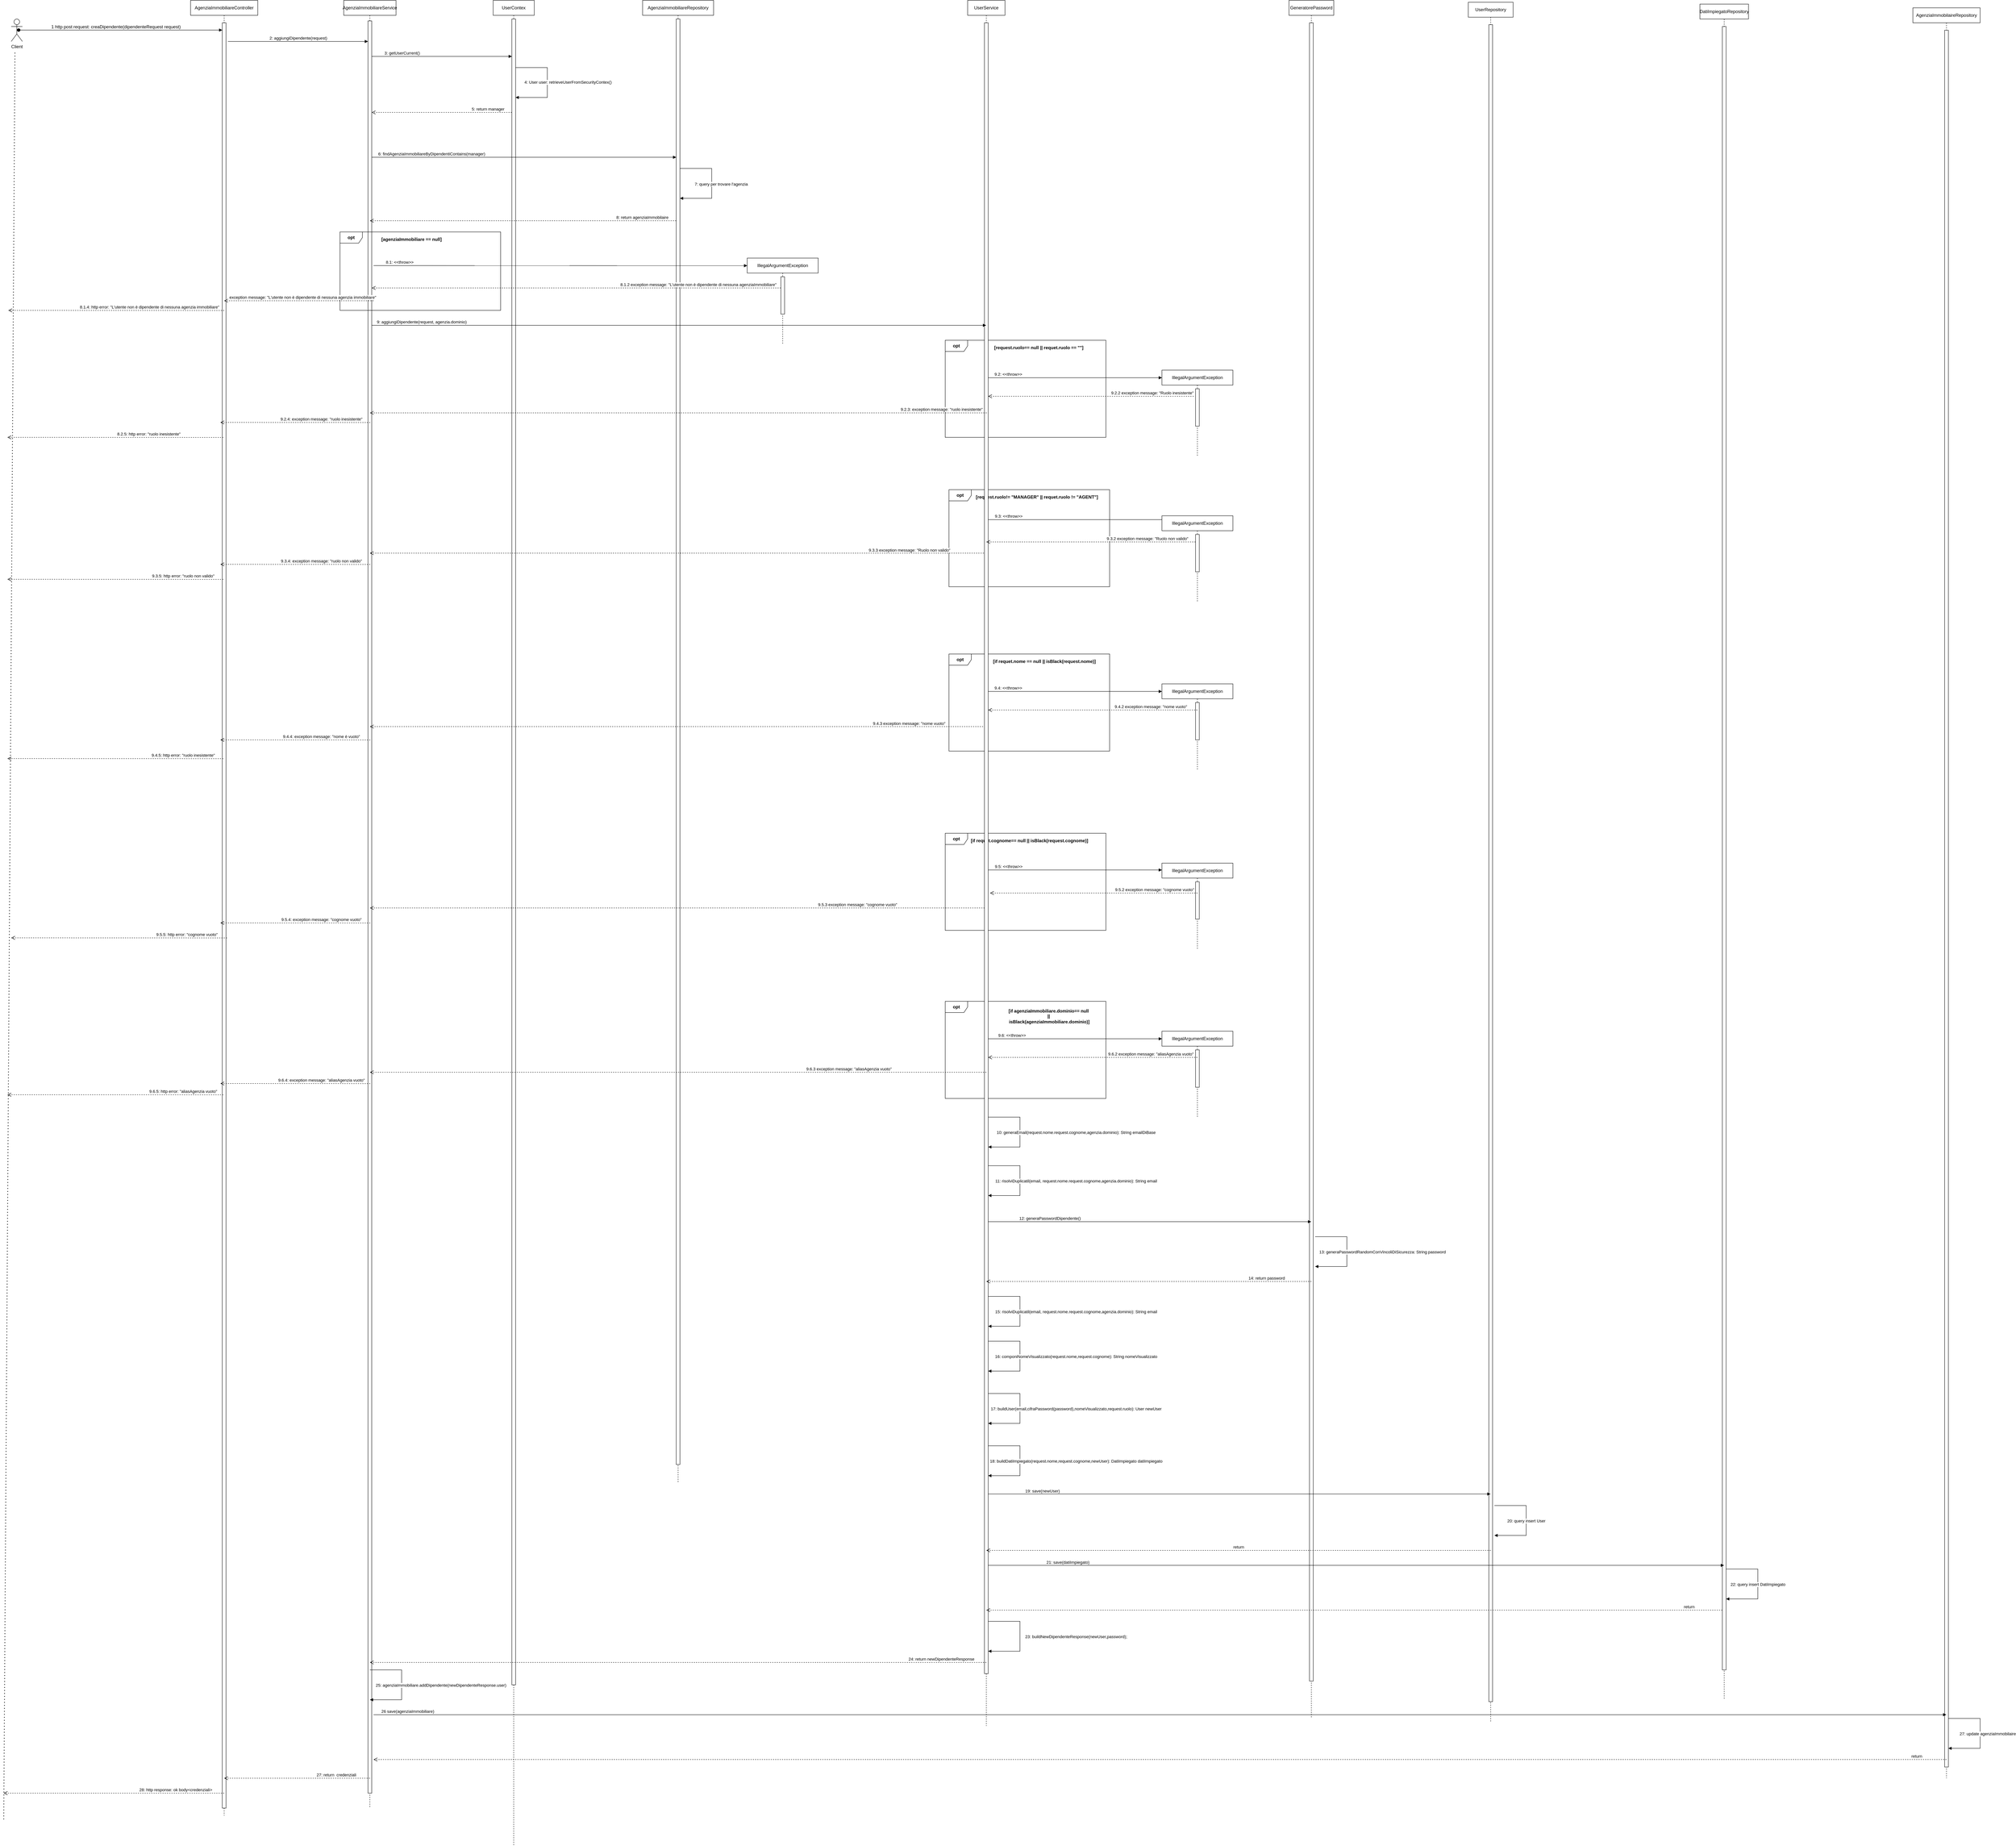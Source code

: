 <mxfile version="28.2.5">
  <diagram name="Pagina-1" id="-XG3NWOHJ_3-eHmlm58t">
    <mxGraphModel dx="2605" dy="1405" grid="1" gridSize="10" guides="1" tooltips="1" connect="1" arrows="1" fold="1" page="1" pageScale="1" pageWidth="827" pageHeight="1169" math="0" shadow="0">
      <root>
        <mxCell id="0" />
        <mxCell id="1" parent="0" />
        <mxCell id="8JB6PZW7fWWFTnTKiGVh-1" value="Client" style="shape=umlActor;verticalLabelPosition=bottom;verticalAlign=top;html=1;" parent="1" vertex="1">
          <mxGeometry x="80" y="60" width="30" height="60" as="geometry" />
        </mxCell>
        <mxCell id="8JB6PZW7fWWFTnTKiGVh-2" value="" style="endArrow=none;dashed=1;html=1;dashPattern=1 3;strokeWidth=2;rounded=0;" parent="1" edge="1">
          <mxGeometry width="50" height="50" relative="1" as="geometry">
            <mxPoint x="60" y="4880" as="sourcePoint" />
            <mxPoint x="90" y="150" as="targetPoint" />
          </mxGeometry>
        </mxCell>
        <mxCell id="8JB6PZW7fWWFTnTKiGVh-3" value="&lt;font style=&quot;font-size: 12px;&quot;&gt;1 http post request: creaDipendente(dipendenteRequest request)&lt;/font&gt;" style="html=1;verticalAlign=bottom;startArrow=oval;startFill=1;endArrow=block;startSize=8;curved=0;rounded=0;strokeWidth=1;jumpSize=14;" parent="1" edge="1">
          <mxGeometry x="-0.046" width="60" relative="1" as="geometry">
            <mxPoint x="100" y="89.5" as="sourcePoint" />
            <mxPoint x="645" y="89.5" as="targetPoint" />
            <mxPoint as="offset" />
          </mxGeometry>
        </mxCell>
        <mxCell id="8JB6PZW7fWWFTnTKiGVh-4" value="AgenziaImmobiliareController" style="shape=umlLifeline;perimeter=lifelinePerimeter;whiteSpace=wrap;html=1;container=1;dropTarget=0;collapsible=0;recursiveResize=0;outlineConnect=0;portConstraint=eastwest;newEdgeStyle={&quot;curved&quot;:0,&quot;rounded&quot;:0};" parent="1" vertex="1">
          <mxGeometry x="560" y="10" width="180" height="4860" as="geometry" />
        </mxCell>
        <mxCell id="8JB6PZW7fWWFTnTKiGVh-5" value="" style="html=1;points=[[0,0,0,0,5],[0,1,0,0,-5],[1,0,0,0,5],[1,1,0,0,-5]];perimeter=orthogonalPerimeter;outlineConnect=0;targetShapes=umlLifeline;portConstraint=eastwest;newEdgeStyle={&quot;curved&quot;:0,&quot;rounded&quot;:0};" parent="8JB6PZW7fWWFTnTKiGVh-4" vertex="1">
          <mxGeometry x="85" y="60" width="10" height="4780" as="geometry" />
        </mxCell>
        <mxCell id="8JB6PZW7fWWFTnTKiGVh-6" value="AgenziaImmobiliareService" style="shape=umlLifeline;perimeter=lifelinePerimeter;whiteSpace=wrap;html=1;container=1;dropTarget=0;collapsible=0;recursiveResize=0;outlineConnect=0;portConstraint=eastwest;newEdgeStyle={&quot;curved&quot;:0,&quot;rounded&quot;:0};" parent="1" vertex="1">
          <mxGeometry x="970" y="10" width="140" height="4840" as="geometry" />
        </mxCell>
        <mxCell id="8JB6PZW7fWWFTnTKiGVh-7" value="" style="html=1;points=[[0,0,0,0,5],[0,1,0,0,-5],[1,0,0,0,5],[1,1,0,0,-5]];perimeter=orthogonalPerimeter;outlineConnect=0;targetShapes=umlLifeline;portConstraint=eastwest;newEdgeStyle={&quot;curved&quot;:0,&quot;rounded&quot;:0};" parent="8JB6PZW7fWWFTnTKiGVh-6" vertex="1">
          <mxGeometry x="65" y="55" width="10" height="4745" as="geometry" />
        </mxCell>
        <mxCell id="8JB6PZW7fWWFTnTKiGVh-8" value="2: aggiungiDipendente(request)" style="html=1;verticalAlign=bottom;endArrow=block;curved=0;rounded=0;" parent="1" target="8JB6PZW7fWWFTnTKiGVh-7" edge="1">
          <mxGeometry width="80" relative="1" as="geometry">
            <mxPoint x="660" y="120" as="sourcePoint" />
            <mxPoint x="1040" y="120" as="targetPoint" />
          </mxGeometry>
        </mxCell>
        <mxCell id="8JB6PZW7fWWFTnTKiGVh-9" value="UserContex" style="shape=umlLifeline;perimeter=lifelinePerimeter;whiteSpace=wrap;html=1;container=1;dropTarget=0;collapsible=0;recursiveResize=0;outlineConnect=0;portConstraint=eastwest;newEdgeStyle={&quot;curved&quot;:0,&quot;rounded&quot;:0};" parent="1" vertex="1">
          <mxGeometry x="1370" y="10" width="110" height="4940" as="geometry" />
        </mxCell>
        <mxCell id="8JB6PZW7fWWFTnTKiGVh-10" value="" style="html=1;points=[[0,0,0,0,5],[0,1,0,0,-5],[1,0,0,0,5],[1,1,0,0,-5]];perimeter=orthogonalPerimeter;outlineConnect=0;targetShapes=umlLifeline;portConstraint=eastwest;newEdgeStyle={&quot;curved&quot;:0,&quot;rounded&quot;:0};" parent="8JB6PZW7fWWFTnTKiGVh-9" vertex="1">
          <mxGeometry x="50" y="50" width="10" height="4460" as="geometry" />
        </mxCell>
        <mxCell id="8JB6PZW7fWWFTnTKiGVh-11" value="3: getUserCurrent()" style="html=1;verticalAlign=bottom;endArrow=block;curved=0;rounded=0;" parent="1" target="8JB6PZW7fWWFTnTKiGVh-10" edge="1">
          <mxGeometry x="-0.571" width="80" relative="1" as="geometry">
            <mxPoint x="1045" y="160" as="sourcePoint" />
            <mxPoint x="1409.5" y="160" as="targetPoint" />
            <mxPoint as="offset" />
          </mxGeometry>
        </mxCell>
        <mxCell id="8JB6PZW7fWWFTnTKiGVh-12" value="AgenziaImmobiliareRepository" style="shape=umlLifeline;perimeter=lifelinePerimeter;whiteSpace=wrap;html=1;container=1;dropTarget=0;collapsible=0;recursiveResize=0;outlineConnect=0;portConstraint=eastwest;newEdgeStyle={&quot;curved&quot;:0,&quot;rounded&quot;:0};" parent="1" vertex="1">
          <mxGeometry x="1770" y="10" width="190" height="3970" as="geometry" />
        </mxCell>
        <mxCell id="8JB6PZW7fWWFTnTKiGVh-13" value="" style="html=1;points=[[0,0,0,0,5],[0,1,0,0,-5],[1,0,0,0,5],[1,1,0,0,-5]];perimeter=orthogonalPerimeter;outlineConnect=0;targetShapes=umlLifeline;portConstraint=eastwest;newEdgeStyle={&quot;curved&quot;:0,&quot;rounded&quot;:0};" parent="8JB6PZW7fWWFTnTKiGVh-12" vertex="1">
          <mxGeometry x="90" y="50" width="10" height="3870" as="geometry" />
        </mxCell>
        <mxCell id="8JB6PZW7fWWFTnTKiGVh-14" value="6: findAgenziaImmobiliareByDipendentiContains(manager)" style="html=1;verticalAlign=bottom;endArrow=block;curved=0;rounded=0;" parent="1" source="8JB6PZW7fWWFTnTKiGVh-7" edge="1">
          <mxGeometry x="-0.607" width="80" relative="1" as="geometry">
            <mxPoint x="1060" y="430" as="sourcePoint" />
            <mxPoint x="1860" y="430" as="targetPoint" />
            <mxPoint as="offset" />
            <Array as="points">
              <mxPoint x="1470.33" y="430" />
            </Array>
          </mxGeometry>
        </mxCell>
        <mxCell id="8JB6PZW7fWWFTnTKiGVh-15" value="5: return manager" style="html=1;verticalAlign=bottom;endArrow=open;dashed=1;endSize=8;curved=0;rounded=0;" parent="1" source="8JB6PZW7fWWFTnTKiGVh-10" edge="1">
          <mxGeometry x="-0.656" relative="1" as="geometry">
            <mxPoint x="1405" y="310" as="sourcePoint" />
            <mxPoint x="1045" y="310" as="targetPoint" />
            <mxPoint as="offset" />
          </mxGeometry>
        </mxCell>
        <mxCell id="8JB6PZW7fWWFTnTKiGVh-16" value="4: User user: retrieveUserFromSecurityContex()" style="html=1;verticalAlign=bottom;endArrow=block;curved=0;rounded=0;" parent="1" source="8JB6PZW7fWWFTnTKiGVh-10" edge="1">
          <mxGeometry x="0.061" y="55" width="80" relative="1" as="geometry">
            <mxPoint x="1435" y="190" as="sourcePoint" />
            <mxPoint x="1430" y="270" as="targetPoint" />
            <Array as="points">
              <mxPoint x="1515" y="190" />
              <mxPoint x="1515" y="270" />
            </Array>
            <mxPoint as="offset" />
          </mxGeometry>
        </mxCell>
        <mxCell id="8JB6PZW7fWWFTnTKiGVh-18" value="7: query per trovare l&#39;agenzia" style="html=1;verticalAlign=bottom;endArrow=block;curved=0;rounded=0;" parent="1" edge="1">
          <mxGeometry x="0.082" y="25" width="80" relative="1" as="geometry">
            <mxPoint x="1870" y="460" as="sourcePoint" />
            <mxPoint x="1870" y="540" as="targetPoint" />
            <Array as="points">
              <mxPoint x="1955" y="460" />
              <mxPoint x="1955" y="540" />
            </Array>
            <mxPoint as="offset" />
          </mxGeometry>
        </mxCell>
        <mxCell id="8JB6PZW7fWWFTnTKiGVh-19" value="8: return agenziaImmobilaire" style="html=1;verticalAlign=bottom;endArrow=open;dashed=1;endSize=8;curved=0;rounded=0;" parent="1" target="8JB6PZW7fWWFTnTKiGVh-6" edge="1">
          <mxGeometry x="-0.778" relative="1" as="geometry">
            <mxPoint x="1860" y="600" as="sourcePoint" />
            <mxPoint x="1780" y="600" as="targetPoint" />
            <mxPoint as="offset" />
          </mxGeometry>
        </mxCell>
        <mxCell id="8JB6PZW7fWWFTnTKiGVh-20" value="&lt;b&gt;opt&lt;/b&gt;" style="shape=umlFrame;whiteSpace=wrap;html=1;pointerEvents=0;" parent="1" vertex="1">
          <mxGeometry x="960" y="630" width="430" height="210" as="geometry" />
        </mxCell>
        <mxCell id="8JB6PZW7fWWFTnTKiGVh-21" value="[agenziaImmobiliare == null]" style="text;align=center;fontStyle=1;verticalAlign=middle;spacingLeft=3;spacingRight=3;strokeColor=none;rotatable=0;points=[[0,0.5],[1,0.5]];portConstraint=eastwest;html=1;" parent="1" vertex="1">
          <mxGeometry x="1070" y="650" width="161" as="geometry" />
        </mxCell>
        <mxCell id="8JB6PZW7fWWFTnTKiGVh-22" value="IllegalArgumentException" style="shape=umlLifeline;perimeter=lifelinePerimeter;whiteSpace=wrap;html=1;container=1;dropTarget=0;collapsible=0;recursiveResize=0;outlineConnect=0;portConstraint=eastwest;newEdgeStyle={&quot;curved&quot;:0,&quot;rounded&quot;:0};" parent="1" vertex="1">
          <mxGeometry x="2050" y="700" width="190" height="230" as="geometry" />
        </mxCell>
        <mxCell id="8JB6PZW7fWWFTnTKiGVh-23" value="" style="html=1;points=[[0,0,0,0,5],[0,1,0,0,-5],[1,0,0,0,5],[1,1,0,0,-5]];perimeter=orthogonalPerimeter;outlineConnect=0;targetShapes=umlLifeline;portConstraint=eastwest;newEdgeStyle={&quot;curved&quot;:0,&quot;rounded&quot;:0};" parent="8JB6PZW7fWWFTnTKiGVh-22" vertex="1">
          <mxGeometry x="90" y="50" width="10" height="100" as="geometry" />
        </mxCell>
        <mxCell id="8JB6PZW7fWWFTnTKiGVh-24" value="9.2: &amp;lt;&amp;lt;throw&amp;gt;&amp;gt;&amp;nbsp;" style="html=1;verticalAlign=bottom;endArrow=block;curved=0;rounded=0;" parent="1" edge="1" source="HBDuKSjmfl1NLGihpZk7-3">
          <mxGeometry x="-0.763" width="80" relative="1" as="geometry">
            <mxPoint x="2170" y="1020" as="sourcePoint" />
            <mxPoint x="3160" y="1020.31" as="targetPoint" />
            <mxPoint as="offset" />
          </mxGeometry>
        </mxCell>
        <mxCell id="8JB6PZW7fWWFTnTKiGVh-25" value="8.1.2 exception message: &quot;L&#39;utente non è dipendente di nessuna agenziaImmobiliare&quot;" style="html=1;verticalAlign=bottom;endArrow=open;dashed=1;endSize=8;curved=0;rounded=0;" parent="1" target="8JB6PZW7fWWFTnTKiGVh-7" edge="1">
          <mxGeometry x="-0.595" relative="1" as="geometry">
            <mxPoint x="2140" y="780" as="sourcePoint" />
            <mxPoint x="2060" y="780" as="targetPoint" />
            <mxPoint as="offset" />
          </mxGeometry>
        </mxCell>
        <mxCell id="8JB6PZW7fWWFTnTKiGVh-26" value="exception message: &quot;L&#39;utente non è dipendente di nessuna agenzia immobiliare&quot;" style="html=1;verticalAlign=bottom;endArrow=open;dashed=1;endSize=8;curved=0;rounded=0;" parent="1" target="8JB6PZW7fWWFTnTKiGVh-4" edge="1">
          <mxGeometry x="-0.051" relative="1" as="geometry">
            <mxPoint x="1050" y="814.23" as="sourcePoint" />
            <mxPoint x="970" y="814.23" as="targetPoint" />
            <mxPoint as="offset" />
          </mxGeometry>
        </mxCell>
        <mxCell id="8JB6PZW7fWWFTnTKiGVh-27" value="8.1.4: http error: &quot;L&#39;utente non è dipendente di nessuna agenzia immobiliare&quot;" style="html=1;verticalAlign=bottom;endArrow=open;dashed=1;endSize=8;curved=0;rounded=0;" parent="1" edge="1">
          <mxGeometry x="-0.307" relative="1" as="geometry">
            <mxPoint x="650" y="840.23" as="sourcePoint" />
            <mxPoint x="72.381" y="840" as="targetPoint" />
            <mxPoint as="offset" />
          </mxGeometry>
        </mxCell>
        <mxCell id="8JB6PZW7fWWFTnTKiGVh-28" value="&lt;b&gt;opt&lt;/b&gt;" style="shape=umlFrame;whiteSpace=wrap;html=1;pointerEvents=0;" parent="1" vertex="1">
          <mxGeometry x="2580" y="920" width="430" height="260" as="geometry" />
        </mxCell>
        <mxCell id="8JB6PZW7fWWFTnTKiGVh-29" value="[request.ruolo== null || requet.ruolo == &quot;&quot;]" style="text;align=center;fontStyle=1;verticalAlign=middle;spacingLeft=3;spacingRight=3;strokeColor=none;rotatable=0;points=[[0,0.5],[1,0.5]];portConstraint=eastwest;html=1;" parent="1" vertex="1">
          <mxGeometry x="2720" y="940" width="220" as="geometry" />
        </mxCell>
        <mxCell id="8JB6PZW7fWWFTnTKiGVh-30" value="IllegalArgumentException" style="shape=umlLifeline;perimeter=lifelinePerimeter;whiteSpace=wrap;html=1;container=1;dropTarget=0;collapsible=0;recursiveResize=0;outlineConnect=0;portConstraint=eastwest;newEdgeStyle={&quot;curved&quot;:0,&quot;rounded&quot;:0};" parent="1" vertex="1">
          <mxGeometry x="3160" y="1000" width="190" height="230" as="geometry" />
        </mxCell>
        <mxCell id="8JB6PZW7fWWFTnTKiGVh-31" value="" style="html=1;points=[[0,0,0,0,5],[0,1,0,0,-5],[1,0,0,0,5],[1,1,0,0,-5]];perimeter=orthogonalPerimeter;outlineConnect=0;targetShapes=umlLifeline;portConstraint=eastwest;newEdgeStyle={&quot;curved&quot;:0,&quot;rounded&quot;:0};" parent="8JB6PZW7fWWFTnTKiGVh-30" vertex="1">
          <mxGeometry x="90" y="50" width="10" height="100" as="geometry" />
        </mxCell>
        <mxCell id="8JB6PZW7fWWFTnTKiGVh-32" value="9.2.2 exception message: &quot;Ruolo inesistente&quot;" style="html=1;verticalAlign=bottom;endArrow=open;dashed=1;endSize=8;curved=0;rounded=0;" parent="1" edge="1" target="HBDuKSjmfl1NLGihpZk7-3">
          <mxGeometry x="-0.595" relative="1" as="geometry">
            <mxPoint x="3245" y="1070" as="sourcePoint" />
            <mxPoint x="2160" y="1070" as="targetPoint" />
            <mxPoint as="offset" />
          </mxGeometry>
        </mxCell>
        <mxCell id="8JB6PZW7fWWFTnTKiGVh-33" value="9.2.4: exception message: &quot;ruolo inesistente&quot;" style="html=1;verticalAlign=bottom;endArrow=open;dashed=1;endSize=8;curved=0;rounded=0;" parent="1" edge="1">
          <mxGeometry x="-0.347" relative="1" as="geometry">
            <mxPoint x="1041" y="1140.23" as="sourcePoint" />
            <mxPoint x="640" y="1140" as="targetPoint" />
            <mxPoint as="offset" />
          </mxGeometry>
        </mxCell>
        <mxCell id="8JB6PZW7fWWFTnTKiGVh-34" value="8.2.5: http error: &quot;ruolo inesistente&quot;" style="html=1;verticalAlign=bottom;endArrow=open;dashed=1;endSize=8;curved=0;rounded=0;" parent="1" edge="1">
          <mxGeometry x="-0.307" relative="1" as="geometry">
            <mxPoint x="647.619" y="1180.23" as="sourcePoint" />
            <mxPoint x="70" y="1180" as="targetPoint" />
            <mxPoint as="offset" />
          </mxGeometry>
        </mxCell>
        <mxCell id="8JB6PZW7fWWFTnTKiGVh-35" value="&lt;b&gt;opt&lt;/b&gt;" style="shape=umlFrame;whiteSpace=wrap;html=1;pointerEvents=0;" parent="1" vertex="1">
          <mxGeometry x="2590" y="1320" width="430" height="260" as="geometry" />
        </mxCell>
        <mxCell id="8JB6PZW7fWWFTnTKiGVh-36" value="[request.ruolo!= &quot;MANAGER&quot; || requet.ruolo != &quot;AGENT&quot;]" style="text;align=center;fontStyle=1;verticalAlign=middle;spacingLeft=3;spacingRight=3;strokeColor=none;rotatable=0;points=[[0,0.5],[1,0.5]];portConstraint=eastwest;html=1;" parent="1" vertex="1">
          <mxGeometry x="2680" y="1340" width="290" as="geometry" />
        </mxCell>
        <mxCell id="8JB6PZW7fWWFTnTKiGVh-37" value="9.3: &amp;lt;&amp;lt;throw&amp;gt;&amp;gt;&amp;nbsp;" style="html=1;verticalAlign=bottom;endArrow=block;curved=0;rounded=0;" parent="1" edge="1" source="HBDuKSjmfl1NLGihpZk7-1">
          <mxGeometry x="-0.748" width="80" relative="1" as="geometry">
            <mxPoint x="2180" y="1400" as="sourcePoint" />
            <mxPoint x="3170" y="1400.31" as="targetPoint" />
            <mxPoint as="offset" />
          </mxGeometry>
        </mxCell>
        <mxCell id="8JB6PZW7fWWFTnTKiGVh-38" value="IllegalArgumentException" style="shape=umlLifeline;perimeter=lifelinePerimeter;whiteSpace=wrap;html=1;container=1;dropTarget=0;collapsible=0;recursiveResize=0;outlineConnect=0;portConstraint=eastwest;newEdgeStyle={&quot;curved&quot;:0,&quot;rounded&quot;:0};" parent="1" vertex="1">
          <mxGeometry x="3160" y="1390" width="190" height="230" as="geometry" />
        </mxCell>
        <mxCell id="8JB6PZW7fWWFTnTKiGVh-39" value="" style="html=1;points=[[0,0,0,0,5],[0,1,0,0,-5],[1,0,0,0,5],[1,1,0,0,-5]];perimeter=orthogonalPerimeter;outlineConnect=0;targetShapes=umlLifeline;portConstraint=eastwest;newEdgeStyle={&quot;curved&quot;:0,&quot;rounded&quot;:0};" parent="8JB6PZW7fWWFTnTKiGVh-38" vertex="1">
          <mxGeometry x="90" y="50" width="10" height="100" as="geometry" />
        </mxCell>
        <mxCell id="8JB6PZW7fWWFTnTKiGVh-40" value="9.3.3 exception message: &quot;Ruolo non valido&quot;" style="html=1;verticalAlign=bottom;endArrow=open;dashed=1;endSize=8;curved=0;rounded=0;" parent="1" edge="1" target="8JB6PZW7fWWFTnTKiGVh-6">
          <mxGeometry x="-0.751" y="1" relative="1" as="geometry">
            <mxPoint x="2689.5" y="1490" as="sourcePoint" />
            <mxPoint x="1060" y="1490" as="targetPoint" />
            <mxPoint as="offset" />
          </mxGeometry>
        </mxCell>
        <mxCell id="8JB6PZW7fWWFTnTKiGVh-42" value="9.3.5: http error: &quot;ruolo non valido&quot;" style="html=1;verticalAlign=bottom;endArrow=open;dashed=1;endSize=8;curved=0;rounded=0;" parent="1" edge="1">
          <mxGeometry x="-0.627" relative="1" as="geometry">
            <mxPoint x="647.619" y="1560.23" as="sourcePoint" />
            <mxPoint x="70" y="1560" as="targetPoint" />
            <mxPoint as="offset" />
          </mxGeometry>
        </mxCell>
        <mxCell id="8JB6PZW7fWWFTnTKiGVh-43" value="&lt;b&gt;opt&lt;/b&gt;" style="shape=umlFrame;whiteSpace=wrap;html=1;pointerEvents=0;" parent="1" vertex="1">
          <mxGeometry x="2590" y="1760" width="430" height="260" as="geometry" />
        </mxCell>
        <mxCell id="8JB6PZW7fWWFTnTKiGVh-44" value="[if requet.nome == null || isBlack(request.nome)]" style="text;align=center;fontStyle=1;verticalAlign=middle;spacingLeft=3;spacingRight=3;strokeColor=none;rotatable=0;points=[[0,0.5],[1,0.5]];portConstraint=eastwest;html=1;" parent="1" vertex="1">
          <mxGeometry x="2700" y="1780" width="290" as="geometry" />
        </mxCell>
        <mxCell id="8JB6PZW7fWWFTnTKiGVh-45" value="IllegalArgumentException" style="shape=umlLifeline;perimeter=lifelinePerimeter;whiteSpace=wrap;html=1;container=1;dropTarget=0;collapsible=0;recursiveResize=0;outlineConnect=0;portConstraint=eastwest;newEdgeStyle={&quot;curved&quot;:0,&quot;rounded&quot;:0};" parent="1" vertex="1">
          <mxGeometry x="3160" y="1840" width="190" height="230" as="geometry" />
        </mxCell>
        <mxCell id="8JB6PZW7fWWFTnTKiGVh-46" value="" style="html=1;points=[[0,0,0,0,5],[0,1,0,0,-5],[1,0,0,0,5],[1,1,0,0,-5]];perimeter=orthogonalPerimeter;outlineConnect=0;targetShapes=umlLifeline;portConstraint=eastwest;newEdgeStyle={&quot;curved&quot;:0,&quot;rounded&quot;:0};" parent="8JB6PZW7fWWFTnTKiGVh-45" vertex="1">
          <mxGeometry x="90" y="50" width="10" height="100" as="geometry" />
        </mxCell>
        <mxCell id="8JB6PZW7fWWFTnTKiGVh-47" value="9.4: &amp;lt;&amp;lt;throw&amp;gt;&amp;gt;&amp;nbsp;" style="html=1;verticalAlign=bottom;endArrow=block;curved=0;rounded=0;" parent="1" edge="1" source="HBDuKSjmfl1NLGihpZk7-3">
          <mxGeometry x="-0.763" width="80" relative="1" as="geometry">
            <mxPoint x="2170" y="1860" as="sourcePoint" />
            <mxPoint x="3160" y="1860.31" as="targetPoint" />
            <mxPoint as="offset" />
          </mxGeometry>
        </mxCell>
        <mxCell id="8JB6PZW7fWWFTnTKiGVh-48" value="9.4.3 exception message: &quot;nome vuoto&quot;" style="html=1;verticalAlign=bottom;endArrow=open;dashed=1;endSize=8;curved=0;rounded=0;" parent="1" edge="1" target="8JB6PZW7fWWFTnTKiGVh-6">
          <mxGeometry x="-0.751" y="1" relative="1" as="geometry">
            <mxPoint x="2687.5" y="1954.38" as="sourcePoint" />
            <mxPoint x="1602.5" y="1954.38" as="targetPoint" />
            <mxPoint as="offset" />
          </mxGeometry>
        </mxCell>
        <mxCell id="8JB6PZW7fWWFTnTKiGVh-49" value="9.4.4: exception message: &quot;nome è vuoto&quot;" style="html=1;verticalAlign=bottom;endArrow=open;dashed=1;endSize=8;curved=0;rounded=0;" parent="1" edge="1">
          <mxGeometry x="-0.347" relative="1" as="geometry">
            <mxPoint x="1041" y="1990.23" as="sourcePoint" />
            <mxPoint x="640" y="1990" as="targetPoint" />
            <mxPoint as="offset" />
          </mxGeometry>
        </mxCell>
        <mxCell id="8JB6PZW7fWWFTnTKiGVh-52" value="9.4.5: http error: &quot;ruolo inesistente&quot;" style="html=1;verticalAlign=bottom;endArrow=open;dashed=1;endSize=8;curved=0;rounded=0;" parent="1" edge="1">
          <mxGeometry x="-0.627" relative="1" as="geometry">
            <mxPoint x="647.619" y="2040.23" as="sourcePoint" />
            <mxPoint x="70" y="2040" as="targetPoint" />
            <mxPoint as="offset" />
          </mxGeometry>
        </mxCell>
        <mxCell id="8JB6PZW7fWWFTnTKiGVh-53" value="&lt;b&gt;opt&lt;/b&gt;" style="shape=umlFrame;whiteSpace=wrap;html=1;pointerEvents=0;" parent="1" vertex="1">
          <mxGeometry x="2580" y="2240" width="430" height="260" as="geometry" />
        </mxCell>
        <mxCell id="8JB6PZW7fWWFTnTKiGVh-54" value="IllegalArgumentException" style="shape=umlLifeline;perimeter=lifelinePerimeter;whiteSpace=wrap;html=1;container=1;dropTarget=0;collapsible=0;recursiveResize=0;outlineConnect=0;portConstraint=eastwest;newEdgeStyle={&quot;curved&quot;:0,&quot;rounded&quot;:0};" parent="1" vertex="1">
          <mxGeometry x="3160" y="2320" width="190" height="230" as="geometry" />
        </mxCell>
        <mxCell id="8JB6PZW7fWWFTnTKiGVh-55" value="" style="html=1;points=[[0,0,0,0,5],[0,1,0,0,-5],[1,0,0,0,5],[1,1,0,0,-5]];perimeter=orthogonalPerimeter;outlineConnect=0;targetShapes=umlLifeline;portConstraint=eastwest;newEdgeStyle={&quot;curved&quot;:0,&quot;rounded&quot;:0};" parent="8JB6PZW7fWWFTnTKiGVh-54" vertex="1">
          <mxGeometry x="90" y="50" width="10" height="100" as="geometry" />
        </mxCell>
        <mxCell id="8JB6PZW7fWWFTnTKiGVh-56" value="9.5: &amp;lt;&amp;lt;throw&amp;gt;&amp;gt;&amp;nbsp;" style="html=1;verticalAlign=bottom;endArrow=block;curved=0;rounded=0;" parent="1" edge="1" source="HBDuKSjmfl1NLGihpZk7-1">
          <mxGeometry x="-0.741" width="80" relative="1" as="geometry">
            <mxPoint x="2170" y="2338" as="sourcePoint" />
            <mxPoint x="3160" y="2338.31" as="targetPoint" />
            <mxPoint as="offset" />
          </mxGeometry>
        </mxCell>
        <mxCell id="8JB6PZW7fWWFTnTKiGVh-57" value="9.5.2 exception message: &quot;cognome vuoto&quot;" style="html=1;verticalAlign=bottom;endArrow=open;dashed=1;endSize=8;curved=0;rounded=0;" parent="1" edge="1">
          <mxGeometry x="-0.586" relative="1" as="geometry">
            <mxPoint x="3255.37" y="2400" as="sourcePoint" />
            <mxPoint x="2700.0" y="2400" as="targetPoint" />
            <mxPoint as="offset" />
          </mxGeometry>
        </mxCell>
        <mxCell id="8JB6PZW7fWWFTnTKiGVh-58" value="9.5.4: exception message: &quot;cognome vuoto&quot;" style="html=1;verticalAlign=bottom;endArrow=open;dashed=1;endSize=8;curved=0;rounded=0;" parent="1" edge="1">
          <mxGeometry x="-0.347" relative="1" as="geometry">
            <mxPoint x="1041" y="2480.23" as="sourcePoint" />
            <mxPoint x="640" y="2480" as="targetPoint" />
            <mxPoint as="offset" />
          </mxGeometry>
        </mxCell>
        <mxCell id="8JB6PZW7fWWFTnTKiGVh-59" value="9.5.5: http error: &quot;cognome vuoto&quot;" style="html=1;verticalAlign=bottom;endArrow=open;dashed=1;endSize=8;curved=0;rounded=0;" parent="1" edge="1">
          <mxGeometry x="-0.627" relative="1" as="geometry">
            <mxPoint x="657.619" y="2520.23" as="sourcePoint" />
            <mxPoint x="80" y="2520" as="targetPoint" />
            <mxPoint as="offset" />
          </mxGeometry>
        </mxCell>
        <mxCell id="8JB6PZW7fWWFTnTKiGVh-60" value="&lt;b&gt;opt&lt;/b&gt;" style="shape=umlFrame;whiteSpace=wrap;html=1;pointerEvents=0;" parent="1" vertex="1">
          <mxGeometry x="2580" y="2690" width="430" height="260" as="geometry" />
        </mxCell>
        <mxCell id="8JB6PZW7fWWFTnTKiGVh-61" value="[if requet.cognome== null || isBlack(request.cognome)]" style="text;align=center;fontStyle=1;verticalAlign=middle;spacingLeft=3;spacingRight=3;strokeColor=none;rotatable=0;points=[[0,0.5],[1,0.5]];portConstraint=eastwest;html=1;" parent="1" vertex="1">
          <mxGeometry x="2660" y="2260" width="290" as="geometry" />
        </mxCell>
        <mxCell id="8JB6PZW7fWWFTnTKiGVh-62" value="[if agenziaImmobiliare.dominio== null&amp;nbsp;&lt;div&gt;||&amp;nbsp;&lt;/div&gt;&lt;div&gt;isBlack(agenziaImmobiliare.dominio)]&lt;/div&gt;" style="text;align=center;fontStyle=1;verticalAlign=middle;spacingLeft=3;spacingRight=3;strokeColor=none;rotatable=0;points=[[0,0.5],[1,0.5]];portConstraint=eastwest;html=1;" parent="1" vertex="1">
          <mxGeometry x="2695" y="2700" width="325" height="60" as="geometry" />
        </mxCell>
        <mxCell id="8JB6PZW7fWWFTnTKiGVh-63" value="IllegalArgumentException" style="shape=umlLifeline;perimeter=lifelinePerimeter;whiteSpace=wrap;html=1;container=1;dropTarget=0;collapsible=0;recursiveResize=0;outlineConnect=0;portConstraint=eastwest;newEdgeStyle={&quot;curved&quot;:0,&quot;rounded&quot;:0};" parent="1" vertex="1">
          <mxGeometry x="3160" y="2770" width="190" height="230" as="geometry" />
        </mxCell>
        <mxCell id="8JB6PZW7fWWFTnTKiGVh-64" value="" style="html=1;points=[[0,0,0,0,5],[0,1,0,0,-5],[1,0,0,0,5],[1,1,0,0,-5]];perimeter=orthogonalPerimeter;outlineConnect=0;targetShapes=umlLifeline;portConstraint=eastwest;newEdgeStyle={&quot;curved&quot;:0,&quot;rounded&quot;:0};" parent="8JB6PZW7fWWFTnTKiGVh-63" vertex="1">
          <mxGeometry x="90" y="50" width="10" height="100" as="geometry" />
        </mxCell>
        <mxCell id="8JB6PZW7fWWFTnTKiGVh-65" value="9.6: &amp;lt;&amp;lt;throw&amp;gt;&amp;gt;&amp;nbsp;" style="html=1;verticalAlign=bottom;endArrow=block;curved=0;rounded=0;" parent="1" edge="1" source="HBDuKSjmfl1NLGihpZk7-3">
          <mxGeometry x="-0.72" width="80" relative="1" as="geometry">
            <mxPoint x="2170" y="2790" as="sourcePoint" />
            <mxPoint x="3160" y="2790.31" as="targetPoint" />
            <mxPoint as="offset" />
          </mxGeometry>
        </mxCell>
        <mxCell id="8JB6PZW7fWWFTnTKiGVh-66" value="9.6.2 exception message: &quot;aliasAgenzia vuoto&quot;" style="html=1;verticalAlign=bottom;endArrow=open;dashed=1;endSize=8;curved=0;rounded=0;" parent="1" edge="1" target="HBDuKSjmfl1NLGihpZk7-3">
          <mxGeometry x="-0.554" relative="1" as="geometry">
            <mxPoint x="3255" y="2840" as="sourcePoint" />
            <mxPoint x="2170" y="2840" as="targetPoint" />
            <mxPoint as="offset" />
          </mxGeometry>
        </mxCell>
        <mxCell id="8JB6PZW7fWWFTnTKiGVh-67" value="9.6.4: exception message: &quot;aliasAgenzia vuoto&quot;" style="html=1;verticalAlign=bottom;endArrow=open;dashed=1;endSize=8;curved=0;rounded=0;" parent="1" edge="1">
          <mxGeometry x="-0.347" relative="1" as="geometry">
            <mxPoint x="1041" y="2910.23" as="sourcePoint" />
            <mxPoint x="640" y="2910" as="targetPoint" />
            <mxPoint as="offset" />
          </mxGeometry>
        </mxCell>
        <mxCell id="8JB6PZW7fWWFTnTKiGVh-68" value="9.6.5: http error: &quot;aliasAgenzia vuoto&quot;" style="html=1;verticalAlign=bottom;endArrow=open;dashed=1;endSize=8;curved=0;rounded=0;" parent="1" edge="1">
          <mxGeometry x="-0.627" relative="1" as="geometry">
            <mxPoint x="647.619" y="2940.23" as="sourcePoint" />
            <mxPoint x="70" y="2940" as="targetPoint" />
            <mxPoint as="offset" />
          </mxGeometry>
        </mxCell>
        <mxCell id="HBDuKSjmfl1NLGihpZk7-1" value="UserService" style="shape=umlLifeline;perimeter=lifelinePerimeter;whiteSpace=wrap;html=1;container=1;dropTarget=0;collapsible=0;recursiveResize=0;outlineConnect=0;portConstraint=eastwest;newEdgeStyle={&quot;curved&quot;:0,&quot;rounded&quot;:0};" vertex="1" parent="1">
          <mxGeometry x="2640" y="10" width="100" height="4620" as="geometry" />
        </mxCell>
        <mxCell id="HBDuKSjmfl1NLGihpZk7-3" value="" style="html=1;points=[[0,0,0,0,5],[0,1,0,0,-5],[1,0,0,0,5],[1,1,0,0,-5]];perimeter=orthogonalPerimeter;outlineConnect=0;targetShapes=umlLifeline;portConstraint=eastwest;newEdgeStyle={&quot;curved&quot;:0,&quot;rounded&quot;:0};" vertex="1" parent="HBDuKSjmfl1NLGihpZk7-1">
          <mxGeometry x="45" y="60" width="10" height="4420" as="geometry" />
        </mxCell>
        <mxCell id="HBDuKSjmfl1NLGihpZk7-2" value="8.1: &amp;lt;&amp;lt;throw&amp;gt;&amp;gt;&amp;nbsp;" style="html=1;verticalAlign=bottom;endArrow=block;curved=0;rounded=0;" edge="1" parent="1">
          <mxGeometry x="-0.859" width="80" relative="1" as="geometry">
            <mxPoint x="1050" y="720" as="sourcePoint" />
            <mxPoint x="2050" y="720.31" as="targetPoint" />
            <mxPoint x="1" as="offset" />
          </mxGeometry>
        </mxCell>
        <mxCell id="HBDuKSjmfl1NLGihpZk7-4" value="9: aggiungiDipendente(request, agenzia.dominio)&amp;nbsp;" style="html=1;verticalAlign=bottom;endArrow=block;curved=0;rounded=0;" edge="1" parent="1" target="HBDuKSjmfl1NLGihpZk7-1">
          <mxGeometry x="-0.836" width="80" relative="1" as="geometry">
            <mxPoint x="1045" y="880" as="sourcePoint" />
            <mxPoint x="2045" y="880.31" as="targetPoint" />
            <mxPoint as="offset" />
          </mxGeometry>
        </mxCell>
        <mxCell id="HBDuKSjmfl1NLGihpZk7-5" value="9.2.3: exception message: &quot;ruolo inesistente&quot;" style="html=1;verticalAlign=bottom;endArrow=open;dashed=1;endSize=8;curved=0;rounded=0;" edge="1" parent="1" target="8JB6PZW7fWWFTnTKiGVh-6">
          <mxGeometry x="-0.853" relative="1" as="geometry">
            <mxPoint x="2691" y="1114.46" as="sourcePoint" />
            <mxPoint x="2290" y="1114.23" as="targetPoint" />
            <mxPoint as="offset" />
          </mxGeometry>
        </mxCell>
        <mxCell id="HBDuKSjmfl1NLGihpZk7-7" value="9.3.2 exception message: &quot;Ruolo non valido&quot;" style="html=1;verticalAlign=bottom;endArrow=open;dashed=1;endSize=8;curved=0;rounded=0;" edge="1" parent="1" source="8JB6PZW7fWWFTnTKiGVh-39">
          <mxGeometry x="-0.536" relative="1" as="geometry">
            <mxPoint x="3250" y="1465" as="sourcePoint" />
            <mxPoint x="2690" y="1460" as="targetPoint" />
            <mxPoint x="1" as="offset" />
          </mxGeometry>
        </mxCell>
        <mxCell id="HBDuKSjmfl1NLGihpZk7-8" value="9.3.4: exception message: &quot;ruolo non valido&quot;" style="html=1;verticalAlign=bottom;endArrow=open;dashed=1;endSize=8;curved=0;rounded=0;" edge="1" parent="1">
          <mxGeometry x="-0.346" relative="1" as="geometry">
            <mxPoint x="1041" y="1520.23" as="sourcePoint" />
            <mxPoint x="640" y="1520" as="targetPoint" />
            <mxPoint as="offset" />
          </mxGeometry>
        </mxCell>
        <mxCell id="HBDuKSjmfl1NLGihpZk7-9" value="9.4.2 exception message: &quot;nome vuoto&quot;" style="html=1;verticalAlign=bottom;endArrow=open;dashed=1;endSize=8;curved=0;rounded=0;" edge="1" parent="1" target="HBDuKSjmfl1NLGihpZk7-3">
          <mxGeometry x="-0.554" relative="1" as="geometry">
            <mxPoint x="3255" y="1910" as="sourcePoint" />
            <mxPoint x="2170" y="1910" as="targetPoint" />
            <mxPoint as="offset" />
          </mxGeometry>
        </mxCell>
        <mxCell id="HBDuKSjmfl1NLGihpZk7-10" value="9.5.3 exception message: &quot;cognome vuoto&quot;" style="html=1;verticalAlign=bottom;endArrow=open;dashed=1;endSize=8;curved=0;rounded=0;" edge="1" parent="1" target="8JB6PZW7fWWFTnTKiGVh-6">
          <mxGeometry x="-0.586" relative="1" as="geometry">
            <mxPoint x="2685.37" y="2440" as="sourcePoint" />
            <mxPoint x="2130" y="2440" as="targetPoint" />
            <mxPoint as="offset" />
          </mxGeometry>
        </mxCell>
        <mxCell id="HBDuKSjmfl1NLGihpZk7-11" value="9.6.3 exception message: &quot;aliasAgenzia vuoto&quot;" style="html=1;verticalAlign=bottom;endArrow=open;dashed=1;endSize=8;curved=0;rounded=0;" edge="1" parent="1" target="8JB6PZW7fWWFTnTKiGVh-6">
          <mxGeometry x="-0.554" relative="1" as="geometry">
            <mxPoint x="2690" y="2880" as="sourcePoint" />
            <mxPoint x="2130" y="2880" as="targetPoint" />
            <mxPoint as="offset" />
          </mxGeometry>
        </mxCell>
        <mxCell id="HBDuKSjmfl1NLGihpZk7-12" value="10: generaEmail(request.nome.request.cognome,agenzia.dominio): String emailDiBase" style="html=1;verticalAlign=bottom;endArrow=block;curved=0;rounded=0;" edge="1" parent="1">
          <mxGeometry x="0.08" y="150" width="80" relative="1" as="geometry">
            <mxPoint x="2695" y="3000" as="sourcePoint" />
            <mxPoint x="2695" y="3080" as="targetPoint" />
            <Array as="points">
              <mxPoint x="2780" y="3000" />
              <mxPoint x="2780" y="3080" />
            </Array>
            <mxPoint as="offset" />
          </mxGeometry>
        </mxCell>
        <mxCell id="HBDuKSjmfl1NLGihpZk7-13" value="11: risolviDuplicatil(email, request.nome.request.cognome,agenzia.dominio): String email" style="html=1;verticalAlign=bottom;endArrow=block;curved=0;rounded=0;" edge="1" parent="1">
          <mxGeometry x="0.08" y="150" width="80" relative="1" as="geometry">
            <mxPoint x="2695" y="3130" as="sourcePoint" />
            <mxPoint x="2695" y="3210" as="targetPoint" />
            <Array as="points">
              <mxPoint x="2780" y="3130" />
              <mxPoint x="2780" y="3210" />
            </Array>
            <mxPoint as="offset" />
          </mxGeometry>
        </mxCell>
        <mxCell id="HBDuKSjmfl1NLGihpZk7-14" value="GeneratorePassword" style="shape=umlLifeline;perimeter=lifelinePerimeter;whiteSpace=wrap;html=1;container=1;dropTarget=0;collapsible=0;recursiveResize=0;outlineConnect=0;portConstraint=eastwest;newEdgeStyle={&quot;curved&quot;:0,&quot;rounded&quot;:0};" vertex="1" parent="1">
          <mxGeometry x="3500" y="10" width="120" height="4600" as="geometry" />
        </mxCell>
        <mxCell id="HBDuKSjmfl1NLGihpZk7-15" value="" style="html=1;points=[[0,0,0,0,5],[0,1,0,0,-5],[1,0,0,0,5],[1,1,0,0,-5]];perimeter=orthogonalPerimeter;outlineConnect=0;targetShapes=umlLifeline;portConstraint=eastwest;newEdgeStyle={&quot;curved&quot;:0,&quot;rounded&quot;:0};" vertex="1" parent="HBDuKSjmfl1NLGihpZk7-14">
          <mxGeometry x="55" y="60" width="10" height="4440" as="geometry" />
        </mxCell>
        <mxCell id="HBDuKSjmfl1NLGihpZk7-16" value="12: generaPasswordDipendente()" style="html=1;verticalAlign=bottom;endArrow=block;curved=0;rounded=0;" edge="1" parent="1" target="HBDuKSjmfl1NLGihpZk7-14">
          <mxGeometry x="-0.618" width="80" relative="1" as="geometry">
            <mxPoint x="2695" y="3280" as="sourcePoint" />
            <mxPoint x="2775" y="3280" as="targetPoint" />
            <mxPoint as="offset" />
          </mxGeometry>
        </mxCell>
        <mxCell id="HBDuKSjmfl1NLGihpZk7-17" value="13: generaPasswordRandomConVincoliDiSicurezza: String password" style="html=1;verticalAlign=bottom;endArrow=block;curved=0;rounded=0;" edge="1" parent="1">
          <mxGeometry x="0.08" y="95" width="80" relative="1" as="geometry">
            <mxPoint x="3570" y="3320" as="sourcePoint" />
            <mxPoint x="3570" y="3400" as="targetPoint" />
            <Array as="points">
              <mxPoint x="3655" y="3320" />
              <mxPoint x="3655" y="3400" />
            </Array>
            <mxPoint as="offset" />
          </mxGeometry>
        </mxCell>
        <mxCell id="HBDuKSjmfl1NLGihpZk7-18" value="14: return password" style="html=1;verticalAlign=bottom;endArrow=open;dashed=1;endSize=8;curved=0;rounded=0;" edge="1" parent="1" target="HBDuKSjmfl1NLGihpZk7-1">
          <mxGeometry x="-0.724" relative="1" as="geometry">
            <mxPoint x="3560" y="3440" as="sourcePoint" />
            <mxPoint x="3480" y="3440" as="targetPoint" />
            <mxPoint as="offset" />
          </mxGeometry>
        </mxCell>
        <mxCell id="HBDuKSjmfl1NLGihpZk7-19" value="15: risolviDuplicatil(email, request.nome.request.cognome,agenzia.dominio): String email" style="html=1;verticalAlign=bottom;endArrow=block;curved=0;rounded=0;" edge="1" parent="1">
          <mxGeometry x="0.08" y="150" width="80" relative="1" as="geometry">
            <mxPoint x="2695" y="3480" as="sourcePoint" />
            <mxPoint x="2695" y="3560" as="targetPoint" />
            <Array as="points">
              <mxPoint x="2780" y="3480" />
              <mxPoint x="2780" y="3560" />
            </Array>
            <mxPoint as="offset" />
          </mxGeometry>
        </mxCell>
        <mxCell id="HBDuKSjmfl1NLGihpZk7-20" value="16: componiNomeVisualizzato(request.nome,request.cognome): String nomeVisualizzato" style="html=1;verticalAlign=bottom;endArrow=block;curved=0;rounded=0;" edge="1" parent="1">
          <mxGeometry x="0.08" y="150" width="80" relative="1" as="geometry">
            <mxPoint x="2695" y="3600" as="sourcePoint" />
            <mxPoint x="2695" y="3680" as="targetPoint" />
            <Array as="points">
              <mxPoint x="2780" y="3600" />
              <mxPoint x="2780" y="3680" />
            </Array>
            <mxPoint as="offset" />
          </mxGeometry>
        </mxCell>
        <mxCell id="HBDuKSjmfl1NLGihpZk7-25" value="17: buildUser(email,cifraPassword(password),nomeVisualizzato,request.ruolo): User newUser" style="html=1;verticalAlign=bottom;endArrow=block;curved=0;rounded=0;" edge="1" parent="1">
          <mxGeometry x="0.08" y="150" width="80" relative="1" as="geometry">
            <mxPoint x="2695" y="3740" as="sourcePoint" />
            <mxPoint x="2695" y="3820" as="targetPoint" />
            <Array as="points">
              <mxPoint x="2780" y="3740" />
              <mxPoint x="2780" y="3820" />
            </Array>
            <mxPoint as="offset" />
          </mxGeometry>
        </mxCell>
        <mxCell id="HBDuKSjmfl1NLGihpZk7-26" value="18: buildDatiImpiegato(request.nome,request.cognome,newUser): DatiImpiegato datiImpiegato" style="html=1;verticalAlign=bottom;endArrow=block;curved=0;rounded=0;" edge="1" parent="1">
          <mxGeometry x="0.08" y="150" width="80" relative="1" as="geometry">
            <mxPoint x="2695" y="3880" as="sourcePoint" />
            <mxPoint x="2695" y="3960" as="targetPoint" />
            <Array as="points">
              <mxPoint x="2780" y="3880" />
              <mxPoint x="2780" y="3960" />
            </Array>
            <mxPoint as="offset" />
          </mxGeometry>
        </mxCell>
        <mxCell id="HBDuKSjmfl1NLGihpZk7-27" value="UserRepository" style="shape=umlLifeline;perimeter=lifelinePerimeter;whiteSpace=wrap;html=1;container=1;dropTarget=0;collapsible=0;recursiveResize=0;outlineConnect=0;portConstraint=eastwest;newEdgeStyle={&quot;curved&quot;:0,&quot;rounded&quot;:0};" vertex="1" parent="1">
          <mxGeometry x="3980" y="15" width="120" height="4605" as="geometry" />
        </mxCell>
        <mxCell id="HBDuKSjmfl1NLGihpZk7-28" value="" style="html=1;points=[[0,0,0,0,5],[0,1,0,0,-5],[1,0,0,0,5],[1,1,0,0,-5]];perimeter=orthogonalPerimeter;outlineConnect=0;targetShapes=umlLifeline;portConstraint=eastwest;newEdgeStyle={&quot;curved&quot;:0,&quot;rounded&quot;:0};" vertex="1" parent="HBDuKSjmfl1NLGihpZk7-27">
          <mxGeometry x="55" y="60" width="10" height="4490" as="geometry" />
        </mxCell>
        <mxCell id="HBDuKSjmfl1NLGihpZk7-29" value="DatiImpiegatoRepository" style="shape=umlLifeline;perimeter=lifelinePerimeter;whiteSpace=wrap;html=1;container=1;dropTarget=0;collapsible=0;recursiveResize=0;outlineConnect=0;portConstraint=eastwest;newEdgeStyle={&quot;curved&quot;:0,&quot;rounded&quot;:0};" vertex="1" parent="1">
          <mxGeometry x="4600" y="20" width="130" height="4540" as="geometry" />
        </mxCell>
        <mxCell id="HBDuKSjmfl1NLGihpZk7-30" value="" style="html=1;points=[[0,0,0,0,5],[0,1,0,0,-5],[1,0,0,0,5],[1,1,0,0,-5]];perimeter=orthogonalPerimeter;outlineConnect=0;targetShapes=umlLifeline;portConstraint=eastwest;newEdgeStyle={&quot;curved&quot;:0,&quot;rounded&quot;:0};" vertex="1" parent="HBDuKSjmfl1NLGihpZk7-29">
          <mxGeometry x="60" y="60" width="10" height="4400" as="geometry" />
        </mxCell>
        <mxCell id="HBDuKSjmfl1NLGihpZk7-31" value="19: save(newUser)" style="html=1;verticalAlign=bottom;endArrow=block;curved=0;rounded=0;" edge="1" parent="1" target="HBDuKSjmfl1NLGihpZk7-27">
          <mxGeometry x="-0.784" y="-1" width="80" relative="1" as="geometry">
            <mxPoint x="2695" y="4009.05" as="sourcePoint" />
            <mxPoint x="3990" y="4020" as="targetPoint" />
            <mxPoint as="offset" />
          </mxGeometry>
        </mxCell>
        <mxCell id="HBDuKSjmfl1NLGihpZk7-32" value="20: query insert User" style="html=1;verticalAlign=bottom;endArrow=block;curved=0;rounded=0;" edge="1" parent="1">
          <mxGeometry x="0.08" width="80" relative="1" as="geometry">
            <mxPoint x="4050" y="4040" as="sourcePoint" />
            <mxPoint x="4050" y="4120" as="targetPoint" />
            <Array as="points">
              <mxPoint x="4135" y="4040" />
              <mxPoint x="4135" y="4120" />
            </Array>
            <mxPoint as="offset" />
          </mxGeometry>
        </mxCell>
        <mxCell id="HBDuKSjmfl1NLGihpZk7-33" value="return" style="html=1;verticalAlign=bottom;endArrow=open;dashed=1;endSize=8;curved=0;rounded=0;" edge="1" parent="1" target="HBDuKSjmfl1NLGihpZk7-1">
          <mxGeometry relative="1" as="geometry">
            <mxPoint x="4040" y="4160" as="sourcePoint" />
            <mxPoint x="3960" y="4160" as="targetPoint" />
          </mxGeometry>
        </mxCell>
        <mxCell id="HBDuKSjmfl1NLGihpZk7-34" value="21: save(datiImpiegato)" style="html=1;verticalAlign=bottom;endArrow=block;curved=0;rounded=0;" edge="1" parent="1" target="HBDuKSjmfl1NLGihpZk7-29">
          <mxGeometry x="-0.784" y="-1" width="80" relative="1" as="geometry">
            <mxPoint x="2695" y="4200.05" as="sourcePoint" />
            <mxPoint x="4040" y="4200" as="targetPoint" />
            <mxPoint as="offset" />
          </mxGeometry>
        </mxCell>
        <mxCell id="HBDuKSjmfl1NLGihpZk7-35" value="22: query insert DatiImpiegato" style="html=1;verticalAlign=bottom;endArrow=block;curved=0;rounded=0;" edge="1" parent="1">
          <mxGeometry x="0.08" width="80" relative="1" as="geometry">
            <mxPoint x="4670" y="4210" as="sourcePoint" />
            <mxPoint x="4670" y="4290" as="targetPoint" />
            <Array as="points">
              <mxPoint x="4755" y="4210" />
              <mxPoint x="4755" y="4290" />
            </Array>
            <mxPoint as="offset" />
          </mxGeometry>
        </mxCell>
        <mxCell id="HBDuKSjmfl1NLGihpZk7-36" value="return" style="html=1;verticalAlign=bottom;endArrow=open;dashed=1;endSize=8;curved=0;rounded=0;" edge="1" parent="1" target="HBDuKSjmfl1NLGihpZk7-1">
          <mxGeometry x="-0.909" relative="1" as="geometry">
            <mxPoint x="4660" y="4320" as="sourcePoint" />
            <mxPoint x="4580" y="4320" as="targetPoint" />
            <mxPoint as="offset" />
          </mxGeometry>
        </mxCell>
        <mxCell id="HBDuKSjmfl1NLGihpZk7-37" value="23: buildNewDipendenteResponse(newUser,password);" style="html=1;verticalAlign=bottom;endArrow=block;curved=0;rounded=0;" edge="1" parent="1">
          <mxGeometry x="0.08" y="150" width="80" relative="1" as="geometry">
            <mxPoint x="2695" y="4350" as="sourcePoint" />
            <mxPoint x="2695" y="4430" as="targetPoint" />
            <Array as="points">
              <mxPoint x="2780" y="4350" />
              <mxPoint x="2780" y="4430" />
            </Array>
            <mxPoint as="offset" />
          </mxGeometry>
        </mxCell>
        <mxCell id="HBDuKSjmfl1NLGihpZk7-38" value="24: return newDipendenteResponse&amp;nbsp;" style="html=1;verticalAlign=bottom;endArrow=open;dashed=1;endSize=8;curved=0;rounded=0;" edge="1" parent="1" target="8JB6PZW7fWWFTnTKiGVh-6">
          <mxGeometry x="-0.855" relative="1" as="geometry">
            <mxPoint x="2690" y="4460" as="sourcePoint" />
            <mxPoint x="1170" y="4480" as="targetPoint" />
            <mxPoint as="offset" />
          </mxGeometry>
        </mxCell>
        <mxCell id="HBDuKSjmfl1NLGihpZk7-39" value="25: agenziaImmobiliare.addDipendente(newDipendenteResponse.user)" style="html=1;verticalAlign=bottom;endArrow=block;curved=0;rounded=0;" edge="1" parent="1">
          <mxGeometry x="0.08" y="105" width="80" relative="1" as="geometry">
            <mxPoint x="1040" y="4480" as="sourcePoint" />
            <mxPoint x="1040" y="4560" as="targetPoint" />
            <Array as="points">
              <mxPoint x="1125" y="4480" />
              <mxPoint x="1125" y="4560" />
            </Array>
            <mxPoint as="offset" />
          </mxGeometry>
        </mxCell>
        <mxCell id="HBDuKSjmfl1NLGihpZk7-40" value="AgenziaImmobilaireRepository" style="shape=umlLifeline;perimeter=lifelinePerimeter;whiteSpace=wrap;html=1;container=1;dropTarget=0;collapsible=0;recursiveResize=0;outlineConnect=0;portConstraint=eastwest;newEdgeStyle={&quot;curved&quot;:0,&quot;rounded&quot;:0};" vertex="1" parent="1">
          <mxGeometry x="5170" y="30" width="180" height="4740" as="geometry" />
        </mxCell>
        <mxCell id="HBDuKSjmfl1NLGihpZk7-41" value="" style="html=1;points=[[0,0,0,0,5],[0,1,0,0,-5],[1,0,0,0,5],[1,1,0,0,-5]];perimeter=orthogonalPerimeter;outlineConnect=0;targetShapes=umlLifeline;portConstraint=eastwest;newEdgeStyle={&quot;curved&quot;:0,&quot;rounded&quot;:0};" vertex="1" parent="HBDuKSjmfl1NLGihpZk7-40">
          <mxGeometry x="85" y="60" width="10" height="4650" as="geometry" />
        </mxCell>
        <mxCell id="HBDuKSjmfl1NLGihpZk7-42" value="26 save(agenziaImmobiliare)" style="html=1;verticalAlign=bottom;endArrow=block;curved=0;rounded=0;" edge="1" parent="1" target="HBDuKSjmfl1NLGihpZk7-40">
          <mxGeometry x="-0.957" width="80" relative="1" as="geometry">
            <mxPoint x="1050" y="4600" as="sourcePoint" />
            <mxPoint x="1120" y="4600" as="targetPoint" />
            <mxPoint as="offset" />
          </mxGeometry>
        </mxCell>
        <mxCell id="HBDuKSjmfl1NLGihpZk7-43" value="27: update agenziaImmobilaire" style="html=1;verticalAlign=bottom;endArrow=block;curved=0;rounded=0;" edge="1" parent="1">
          <mxGeometry x="0.08" y="20" width="80" relative="1" as="geometry">
            <mxPoint x="5265" y="4610" as="sourcePoint" />
            <mxPoint x="5265" y="4690" as="targetPoint" />
            <Array as="points">
              <mxPoint x="5350" y="4610" />
              <mxPoint x="5350" y="4690" />
            </Array>
            <mxPoint as="offset" />
          </mxGeometry>
        </mxCell>
        <mxCell id="HBDuKSjmfl1NLGihpZk7-44" value="return" style="html=1;verticalAlign=bottom;endArrow=open;dashed=1;endSize=8;curved=0;rounded=0;" edge="1" parent="1">
          <mxGeometry x="-0.962" relative="1" as="geometry">
            <mxPoint x="5260" y="4720" as="sourcePoint" />
            <mxPoint x="1050" y="4720" as="targetPoint" />
            <mxPoint as="offset" />
          </mxGeometry>
        </mxCell>
        <mxCell id="HBDuKSjmfl1NLGihpZk7-45" value="27: return&amp;nbsp; credenziali" style="html=1;verticalAlign=bottom;endArrow=open;dashed=1;endSize=8;curved=0;rounded=0;" edge="1" parent="1" target="8JB6PZW7fWWFTnTKiGVh-4">
          <mxGeometry x="-0.539" relative="1" as="geometry">
            <mxPoint x="1040" y="4770" as="sourcePoint" />
            <mxPoint x="960" y="4770" as="targetPoint" />
            <mxPoint as="offset" />
          </mxGeometry>
        </mxCell>
        <mxCell id="HBDuKSjmfl1NLGihpZk7-46" value="28: http response: ok body&amp;lt;credenziali&amp;gt;" style="html=1;verticalAlign=bottom;endArrow=open;dashed=1;endSize=8;curved=0;rounded=0;" edge="1" parent="1">
          <mxGeometry x="-0.559" relative="1" as="geometry">
            <mxPoint x="650" y="4810" as="sourcePoint" />
            <mxPoint x="60" y="4810" as="targetPoint" />
            <mxPoint as="offset" />
          </mxGeometry>
        </mxCell>
      </root>
    </mxGraphModel>
  </diagram>
</mxfile>
